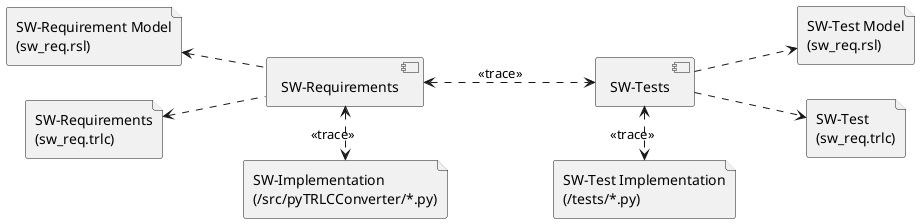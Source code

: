 @startuml tracing

left to right direction

component "SW-Requirements" as swRequirements
component "SW-Tests" as swTests
file "SW-Implementation\n(/src/pyTRLCConverter/*.py)" as swImplementation
file "SW-Test Implementation\n(/tests/*.py)" as swTestImplementation

file "SW-Requirement Model\n(sw_req.rsl)" as swReqRsl
file "SW-Requirements\n(sw_req.trlc)" as swReqTrlc

file "SW-Test Model\n(sw_req.rsl)" as swTestRsl
file "SW-Test\n(sw_req.trlc)" as swTestTrlc

swReqRsl <.. swRequirements
swReqTrlc <.. swRequirements

swTests ..> swTestRsl
swTests ..> swTestTrlc

swRequirements <..> swTests: <<trace>>
swRequirements <.> swImplementation: <<trace>>
swTests <.> swTestImplementation: <<trace>>

@enduml
